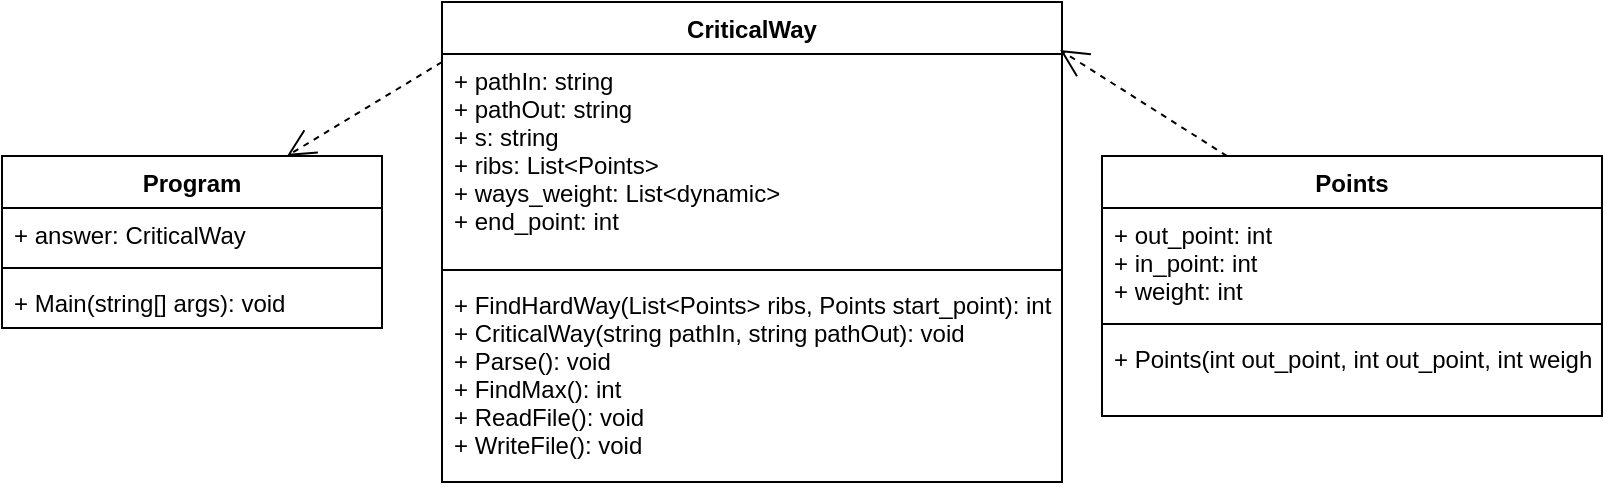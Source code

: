 <mxfile version="13.9.9" type="device"><diagram id="WLp8nu8qtWg67_vRtg88" name="Страница 1"><mxGraphModel dx="1006" dy="790" grid="1" gridSize="10" guides="1" tooltips="1" connect="1" arrows="1" fold="1" page="1" pageScale="1" pageWidth="827" pageHeight="1169" math="0" shadow="0"><root><mxCell id="0"/><mxCell id="1" parent="0"/><mxCell id="E7_UiW4yVxohsZ15_TSf-1" value="Points" style="swimlane;fontStyle=1;align=center;verticalAlign=top;childLayout=stackLayout;horizontal=1;startSize=26;horizontalStack=0;resizeParent=1;resizeParentMax=0;resizeLast=0;collapsible=1;marginBottom=0;" vertex="1" parent="1"><mxGeometry x="560" y="397" width="250" height="130" as="geometry"/></mxCell><mxCell id="E7_UiW4yVxohsZ15_TSf-2" value="+ out_point: int&#10;+ in_point: int&#10;+ weight: int" style="text;strokeColor=none;fillColor=none;align=left;verticalAlign=top;spacingLeft=4;spacingRight=4;overflow=hidden;rotatable=0;points=[[0,0.5],[1,0.5]];portConstraint=eastwest;" vertex="1" parent="E7_UiW4yVxohsZ15_TSf-1"><mxGeometry y="26" width="250" height="54" as="geometry"/></mxCell><mxCell id="E7_UiW4yVxohsZ15_TSf-3" value="" style="line;strokeWidth=1;fillColor=none;align=left;verticalAlign=middle;spacingTop=-1;spacingLeft=3;spacingRight=3;rotatable=0;labelPosition=right;points=[];portConstraint=eastwest;" vertex="1" parent="E7_UiW4yVxohsZ15_TSf-1"><mxGeometry y="80" width="250" height="8" as="geometry"/></mxCell><mxCell id="E7_UiW4yVxohsZ15_TSf-4" value="+ Points(int out_point, int out_point, int weight)" style="text;strokeColor=none;fillColor=none;align=left;verticalAlign=top;spacingLeft=4;spacingRight=4;overflow=hidden;rotatable=0;points=[[0,0.5],[1,0.5]];portConstraint=eastwest;" vertex="1" parent="E7_UiW4yVxohsZ15_TSf-1"><mxGeometry y="88" width="250" height="42" as="geometry"/></mxCell><mxCell id="E7_UiW4yVxohsZ15_TSf-5" value="CriticalWay" style="swimlane;fontStyle=1;align=center;verticalAlign=top;childLayout=stackLayout;horizontal=1;startSize=26;horizontalStack=0;resizeParent=1;resizeParentMax=0;resizeLast=0;collapsible=1;marginBottom=0;" vertex="1" parent="1"><mxGeometry x="230" y="320" width="310" height="240" as="geometry"/></mxCell><mxCell id="E7_UiW4yVxohsZ15_TSf-6" value="+ pathIn: string&#10;+ pathOut: string&#10;+ s: string&#10;+ ribs: List&lt;Points&gt;&#10;+ ways_weight: List&lt;dynamic&gt;&#10;+ end_point: int" style="text;strokeColor=none;fillColor=none;align=left;verticalAlign=top;spacingLeft=4;spacingRight=4;overflow=hidden;rotatable=0;points=[[0,0.5],[1,0.5]];portConstraint=eastwest;" vertex="1" parent="E7_UiW4yVxohsZ15_TSf-5"><mxGeometry y="26" width="310" height="104" as="geometry"/></mxCell><mxCell id="E7_UiW4yVxohsZ15_TSf-7" value="" style="line;strokeWidth=1;fillColor=none;align=left;verticalAlign=middle;spacingTop=-1;spacingLeft=3;spacingRight=3;rotatable=0;labelPosition=right;points=[];portConstraint=eastwest;" vertex="1" parent="E7_UiW4yVxohsZ15_TSf-5"><mxGeometry y="130" width="310" height="8" as="geometry"/></mxCell><mxCell id="E7_UiW4yVxohsZ15_TSf-8" value="+ FindHardWay(List&lt;Points&gt; ribs, Points start_point): int&#10;+ CriticalWay(string pathIn, string pathOut): void&#10;+ Parse(): void&#10;+ FindMax(): int&#10;+ ReadFile(): void&#10;+ WriteFile(): void" style="text;strokeColor=none;fillColor=none;align=left;verticalAlign=top;spacingLeft=4;spacingRight=4;overflow=hidden;rotatable=0;points=[[0,0.5],[1,0.5]];portConstraint=eastwest;" vertex="1" parent="E7_UiW4yVxohsZ15_TSf-5"><mxGeometry y="138" width="310" height="102" as="geometry"/></mxCell><mxCell id="E7_UiW4yVxohsZ15_TSf-9" value="Program" style="swimlane;fontStyle=1;align=center;verticalAlign=top;childLayout=stackLayout;horizontal=1;startSize=26;horizontalStack=0;resizeParent=1;resizeParentMax=0;resizeLast=0;collapsible=1;marginBottom=0;" vertex="1" parent="1"><mxGeometry x="10" y="397" width="190" height="86" as="geometry"/></mxCell><mxCell id="E7_UiW4yVxohsZ15_TSf-10" value="+ answer: CriticalWay" style="text;strokeColor=none;fillColor=none;align=left;verticalAlign=top;spacingLeft=4;spacingRight=4;overflow=hidden;rotatable=0;points=[[0,0.5],[1,0.5]];portConstraint=eastwest;" vertex="1" parent="E7_UiW4yVxohsZ15_TSf-9"><mxGeometry y="26" width="190" height="26" as="geometry"/></mxCell><mxCell id="E7_UiW4yVxohsZ15_TSf-11" value="" style="line;strokeWidth=1;fillColor=none;align=left;verticalAlign=middle;spacingTop=-1;spacingLeft=3;spacingRight=3;rotatable=0;labelPosition=right;points=[];portConstraint=eastwest;" vertex="1" parent="E7_UiW4yVxohsZ15_TSf-9"><mxGeometry y="52" width="190" height="8" as="geometry"/></mxCell><mxCell id="E7_UiW4yVxohsZ15_TSf-12" value="+ Main(string[] args): void" style="text;strokeColor=none;fillColor=none;align=left;verticalAlign=top;spacingLeft=4;spacingRight=4;overflow=hidden;rotatable=0;points=[[0,0.5],[1,0.5]];portConstraint=eastwest;" vertex="1" parent="E7_UiW4yVxohsZ15_TSf-9"><mxGeometry y="60" width="190" height="26" as="geometry"/></mxCell><mxCell id="E7_UiW4yVxohsZ15_TSf-14" value="" style="endArrow=open;endSize=12;dashed=1;html=1;entryX=0.75;entryY=0;entryDx=0;entryDy=0;" edge="1" parent="1" target="E7_UiW4yVxohsZ15_TSf-9"><mxGeometry width="160" relative="1" as="geometry"><mxPoint x="230" y="350" as="sourcePoint"/><mxPoint x="250" y="590" as="targetPoint"/></mxGeometry></mxCell><mxCell id="E7_UiW4yVxohsZ15_TSf-16" value="" style="endArrow=open;endSize=12;dashed=1;html=1;entryX=0.997;entryY=-0.019;entryDx=0;entryDy=0;exitX=0.25;exitY=0;exitDx=0;exitDy=0;entryPerimeter=0;" edge="1" parent="1" source="E7_UiW4yVxohsZ15_TSf-1" target="E7_UiW4yVxohsZ15_TSf-6"><mxGeometry width="160" relative="1" as="geometry"><mxPoint x="620" y="290" as="sourcePoint"/><mxPoint x="780" y="290" as="targetPoint"/></mxGeometry></mxCell></root></mxGraphModel></diagram></mxfile>